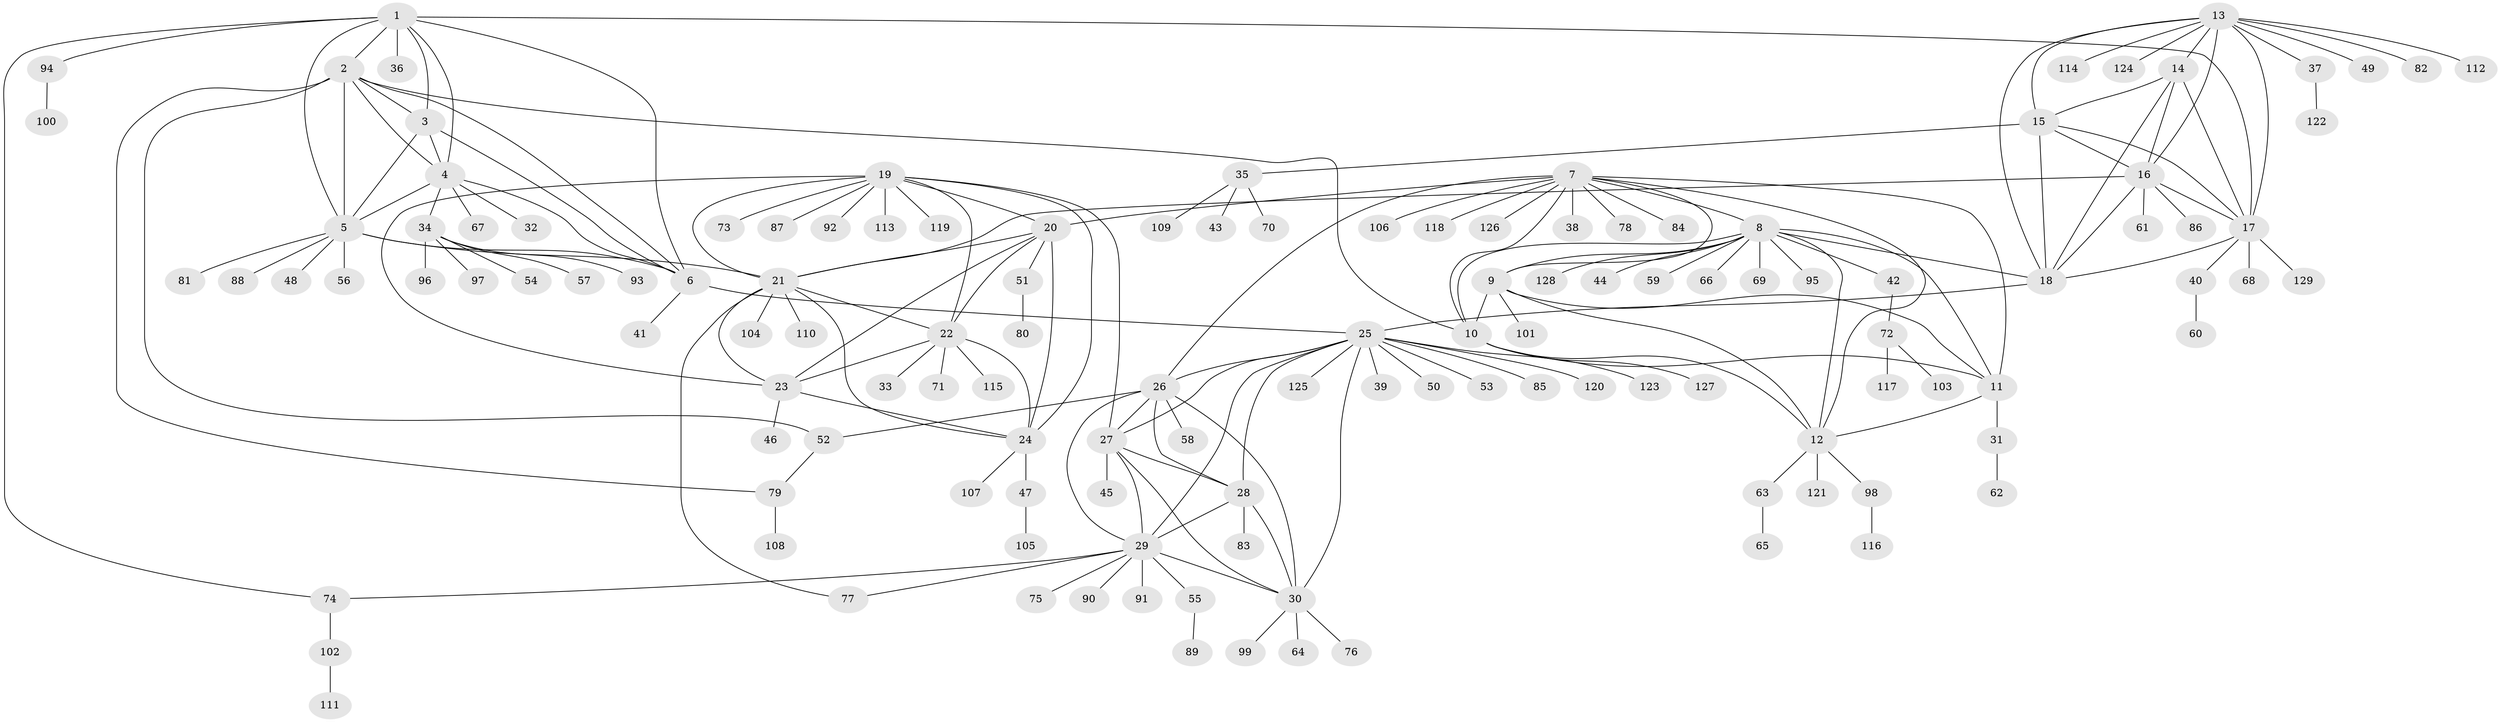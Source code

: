 // Generated by graph-tools (version 1.1) at 2025/26/03/09/25 03:26:35]
// undirected, 129 vertices, 188 edges
graph export_dot {
graph [start="1"]
  node [color=gray90,style=filled];
  1;
  2;
  3;
  4;
  5;
  6;
  7;
  8;
  9;
  10;
  11;
  12;
  13;
  14;
  15;
  16;
  17;
  18;
  19;
  20;
  21;
  22;
  23;
  24;
  25;
  26;
  27;
  28;
  29;
  30;
  31;
  32;
  33;
  34;
  35;
  36;
  37;
  38;
  39;
  40;
  41;
  42;
  43;
  44;
  45;
  46;
  47;
  48;
  49;
  50;
  51;
  52;
  53;
  54;
  55;
  56;
  57;
  58;
  59;
  60;
  61;
  62;
  63;
  64;
  65;
  66;
  67;
  68;
  69;
  70;
  71;
  72;
  73;
  74;
  75;
  76;
  77;
  78;
  79;
  80;
  81;
  82;
  83;
  84;
  85;
  86;
  87;
  88;
  89;
  90;
  91;
  92;
  93;
  94;
  95;
  96;
  97;
  98;
  99;
  100;
  101;
  102;
  103;
  104;
  105;
  106;
  107;
  108;
  109;
  110;
  111;
  112;
  113;
  114;
  115;
  116;
  117;
  118;
  119;
  120;
  121;
  122;
  123;
  124;
  125;
  126;
  127;
  128;
  129;
  1 -- 2;
  1 -- 3;
  1 -- 4;
  1 -- 5;
  1 -- 6;
  1 -- 17;
  1 -- 36;
  1 -- 74;
  1 -- 94;
  2 -- 3;
  2 -- 4;
  2 -- 5;
  2 -- 6;
  2 -- 10;
  2 -- 52;
  2 -- 79;
  3 -- 4;
  3 -- 5;
  3 -- 6;
  4 -- 5;
  4 -- 6;
  4 -- 32;
  4 -- 34;
  4 -- 67;
  5 -- 6;
  5 -- 21;
  5 -- 48;
  5 -- 56;
  5 -- 81;
  5 -- 88;
  6 -- 25;
  6 -- 41;
  7 -- 8;
  7 -- 9;
  7 -- 10;
  7 -- 11;
  7 -- 12;
  7 -- 20;
  7 -- 26;
  7 -- 38;
  7 -- 78;
  7 -- 84;
  7 -- 106;
  7 -- 118;
  7 -- 126;
  8 -- 9;
  8 -- 10;
  8 -- 11;
  8 -- 12;
  8 -- 18;
  8 -- 42;
  8 -- 44;
  8 -- 59;
  8 -- 66;
  8 -- 69;
  8 -- 95;
  8 -- 128;
  9 -- 10;
  9 -- 11;
  9 -- 12;
  9 -- 101;
  10 -- 11;
  10 -- 12;
  10 -- 127;
  11 -- 12;
  11 -- 31;
  12 -- 63;
  12 -- 98;
  12 -- 121;
  13 -- 14;
  13 -- 15;
  13 -- 16;
  13 -- 17;
  13 -- 18;
  13 -- 37;
  13 -- 49;
  13 -- 82;
  13 -- 112;
  13 -- 114;
  13 -- 124;
  14 -- 15;
  14 -- 16;
  14 -- 17;
  14 -- 18;
  15 -- 16;
  15 -- 17;
  15 -- 18;
  15 -- 35;
  16 -- 17;
  16 -- 18;
  16 -- 21;
  16 -- 61;
  16 -- 86;
  17 -- 18;
  17 -- 40;
  17 -- 68;
  17 -- 129;
  18 -- 25;
  19 -- 20;
  19 -- 21;
  19 -- 22;
  19 -- 23;
  19 -- 24;
  19 -- 27;
  19 -- 73;
  19 -- 87;
  19 -- 92;
  19 -- 113;
  19 -- 119;
  20 -- 21;
  20 -- 22;
  20 -- 23;
  20 -- 24;
  20 -- 51;
  21 -- 22;
  21 -- 23;
  21 -- 24;
  21 -- 77;
  21 -- 104;
  21 -- 110;
  22 -- 23;
  22 -- 24;
  22 -- 33;
  22 -- 71;
  22 -- 115;
  23 -- 24;
  23 -- 46;
  24 -- 47;
  24 -- 107;
  25 -- 26;
  25 -- 27;
  25 -- 28;
  25 -- 29;
  25 -- 30;
  25 -- 39;
  25 -- 50;
  25 -- 53;
  25 -- 85;
  25 -- 120;
  25 -- 123;
  25 -- 125;
  26 -- 27;
  26 -- 28;
  26 -- 29;
  26 -- 30;
  26 -- 52;
  26 -- 58;
  27 -- 28;
  27 -- 29;
  27 -- 30;
  27 -- 45;
  28 -- 29;
  28 -- 30;
  28 -- 83;
  29 -- 30;
  29 -- 55;
  29 -- 74;
  29 -- 75;
  29 -- 77;
  29 -- 90;
  29 -- 91;
  30 -- 64;
  30 -- 76;
  30 -- 99;
  31 -- 62;
  34 -- 54;
  34 -- 57;
  34 -- 93;
  34 -- 96;
  34 -- 97;
  35 -- 43;
  35 -- 70;
  35 -- 109;
  37 -- 122;
  40 -- 60;
  42 -- 72;
  47 -- 105;
  51 -- 80;
  52 -- 79;
  55 -- 89;
  63 -- 65;
  72 -- 103;
  72 -- 117;
  74 -- 102;
  79 -- 108;
  94 -- 100;
  98 -- 116;
  102 -- 111;
}
